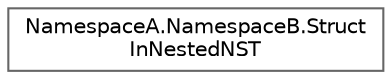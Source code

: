 digraph "Graphical Class Hierarchy"
{
 // LATEX_PDF_SIZE
  bgcolor="transparent";
  edge [fontname=Helvetica,fontsize=10,labelfontname=Helvetica,labelfontsize=10];
  node [fontname=Helvetica,fontsize=10,shape=box,height=0.2,width=0.4];
  rankdir="LR";
  Node0 [id="Node000000",label="NamespaceA.NamespaceB.Struct\lInNestedNST",height=0.2,width=0.4,color="grey40", fillcolor="white", style="filled",URL="$classNamespaceA_1_1NamespaceB_1_1StructInNestedNST.html",tooltip=" "];
}
